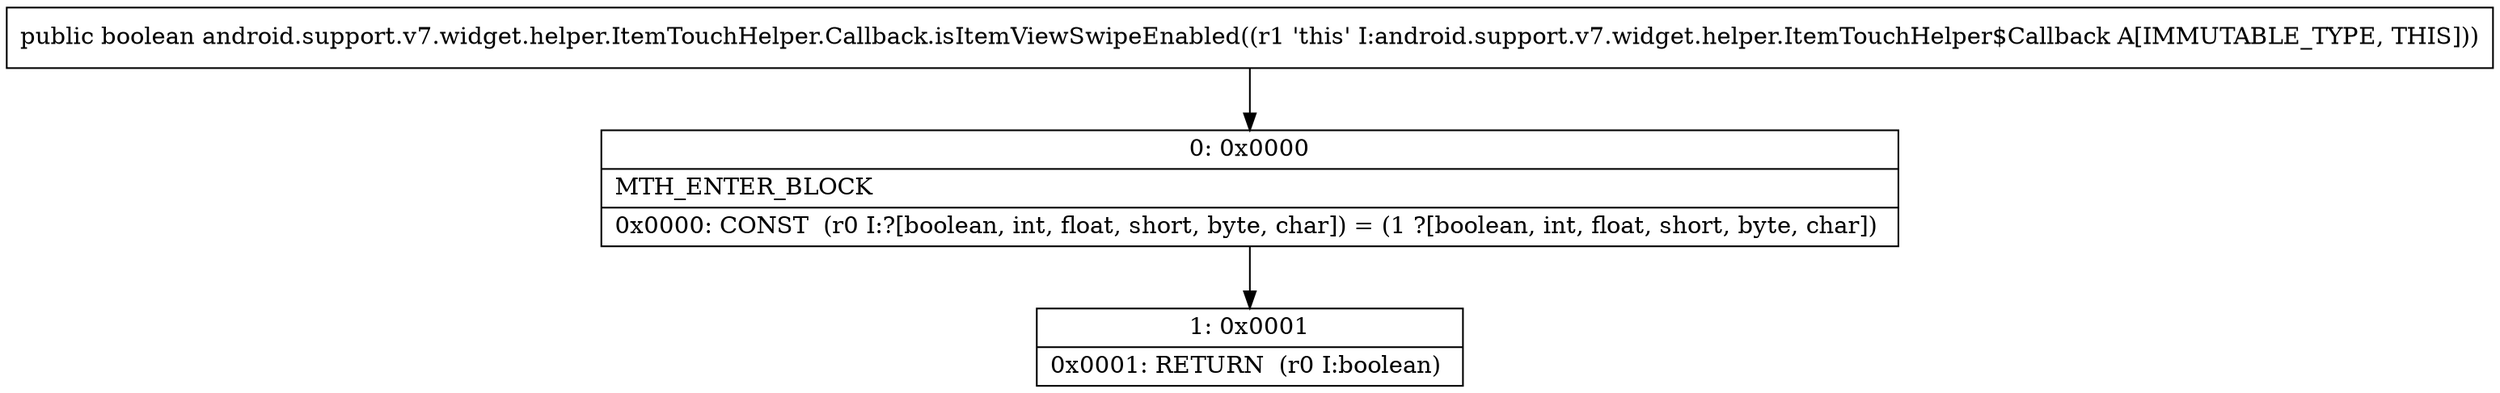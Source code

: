 digraph "CFG forandroid.support.v7.widget.helper.ItemTouchHelper.Callback.isItemViewSwipeEnabled()Z" {
Node_0 [shape=record,label="{0\:\ 0x0000|MTH_ENTER_BLOCK\l|0x0000: CONST  (r0 I:?[boolean, int, float, short, byte, char]) = (1 ?[boolean, int, float, short, byte, char]) \l}"];
Node_1 [shape=record,label="{1\:\ 0x0001|0x0001: RETURN  (r0 I:boolean) \l}"];
MethodNode[shape=record,label="{public boolean android.support.v7.widget.helper.ItemTouchHelper.Callback.isItemViewSwipeEnabled((r1 'this' I:android.support.v7.widget.helper.ItemTouchHelper$Callback A[IMMUTABLE_TYPE, THIS])) }"];
MethodNode -> Node_0;
Node_0 -> Node_1;
}

